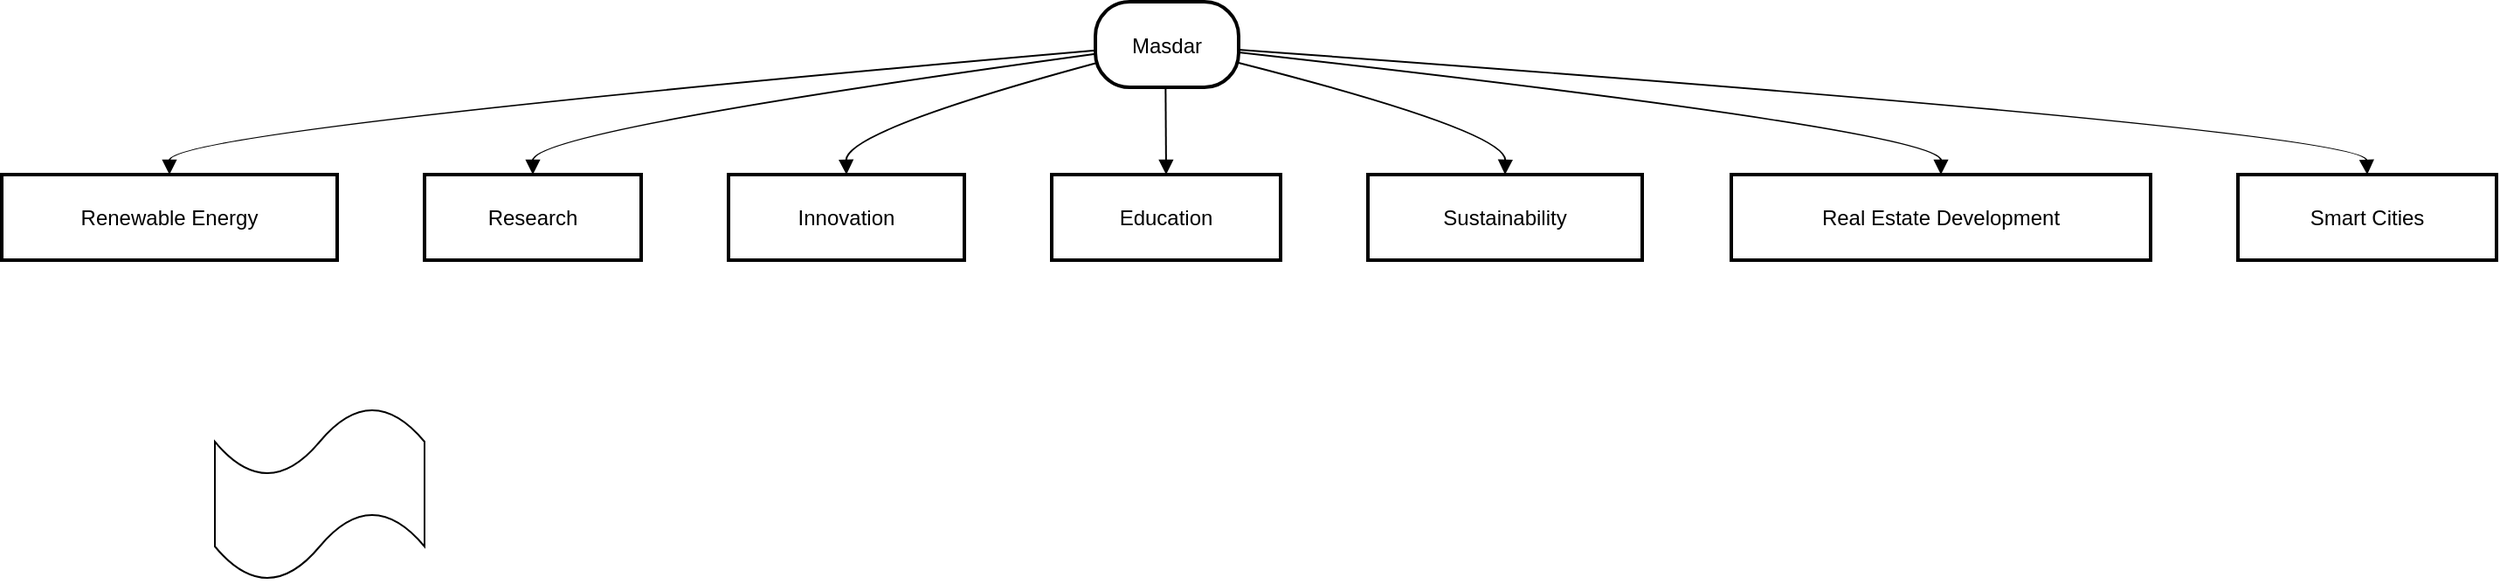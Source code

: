 <mxfile version="24.7.16">
  <diagram name="Page-1" id="fj0RJ1Q0ETz1wXJPgJbp">
    <mxGraphModel dx="880" dy="460" grid="1" gridSize="10" guides="1" tooltips="1" connect="1" arrows="1" fold="1" page="1" pageScale="1" pageWidth="850" pageHeight="1100" math="0" shadow="0">
      <root>
        <mxCell id="0" />
        <mxCell id="1" parent="0" />
        <mxCell id="2" value="Masdar" style="rounded=1;arcSize=40;strokeWidth=2" parent="1" vertex="1">
          <mxGeometry x="634" y="8" width="82" height="49" as="geometry" />
        </mxCell>
        <mxCell id="3" value="Renewable Energy" style="whiteSpace=wrap;strokeWidth=2;" parent="1" vertex="1">
          <mxGeometry x="8" y="107" width="192" height="49" as="geometry" />
        </mxCell>
        <mxCell id="4" value="Research" style="whiteSpace=wrap;strokeWidth=2;" parent="1" vertex="1">
          <mxGeometry x="250" y="107" width="124" height="49" as="geometry" />
        </mxCell>
        <mxCell id="5" value="Innovation" style="whiteSpace=wrap;strokeWidth=2;" parent="1" vertex="1">
          <mxGeometry x="424" y="107" width="135" height="49" as="geometry" />
        </mxCell>
        <mxCell id="6" value="Education" style="whiteSpace=wrap;strokeWidth=2;" parent="1" vertex="1">
          <mxGeometry x="609" y="107" width="131" height="49" as="geometry" />
        </mxCell>
        <mxCell id="7" value="Sustainability" style="whiteSpace=wrap;strokeWidth=2;" parent="1" vertex="1">
          <mxGeometry x="790" y="107" width="157" height="49" as="geometry" />
        </mxCell>
        <mxCell id="8" value="Real Estate Development" style="whiteSpace=wrap;strokeWidth=2;" parent="1" vertex="1">
          <mxGeometry x="998" y="107" width="240" height="49" as="geometry" />
        </mxCell>
        <mxCell id="9" value="Smart Cities" style="whiteSpace=wrap;strokeWidth=2;" parent="1" vertex="1">
          <mxGeometry x="1288" y="107" width="148" height="49" as="geometry" />
        </mxCell>
        <mxCell id="10" value="" style="curved=1;startArrow=none;endArrow=block;exitX=0;exitY=0.57;entryX=0.5;entryY=0;" parent="1" source="2" target="3" edge="1">
          <mxGeometry relative="1" as="geometry">
            <Array as="points">
              <mxPoint x="104" y="82" />
            </Array>
          </mxGeometry>
        </mxCell>
        <mxCell id="11" value="" style="curved=1;startArrow=none;endArrow=block;exitX=0;exitY=0.61;entryX=0.5;entryY=0;" parent="1" source="2" target="4" edge="1">
          <mxGeometry relative="1" as="geometry">
            <Array as="points">
              <mxPoint x="312" y="82" />
            </Array>
          </mxGeometry>
        </mxCell>
        <mxCell id="12" value="" style="curved=1;startArrow=none;endArrow=block;exitX=0;exitY=0.72;entryX=0.5;entryY=0;" parent="1" source="2" target="5" edge="1">
          <mxGeometry relative="1" as="geometry">
            <Array as="points">
              <mxPoint x="491" y="82" />
            </Array>
          </mxGeometry>
        </mxCell>
        <mxCell id="13" value="" style="curved=1;startArrow=none;endArrow=block;exitX=0.49;exitY=1;entryX=0.5;entryY=0;" parent="1" source="2" target="6" edge="1">
          <mxGeometry relative="1" as="geometry">
            <Array as="points" />
          </mxGeometry>
        </mxCell>
        <mxCell id="14" value="" style="curved=1;startArrow=none;endArrow=block;exitX=0.99;exitY=0.71;entryX=0.5;entryY=0;" parent="1" source="2" target="7" edge="1">
          <mxGeometry relative="1" as="geometry">
            <Array as="points">
              <mxPoint x="869" y="82" />
            </Array>
          </mxGeometry>
        </mxCell>
        <mxCell id="15" value="" style="curved=1;startArrow=none;endArrow=block;exitX=0.99;exitY=0.59;entryX=0.5;entryY=0;" parent="1" source="2" target="8" edge="1">
          <mxGeometry relative="1" as="geometry">
            <Array as="points">
              <mxPoint x="1118" y="82" />
            </Array>
          </mxGeometry>
        </mxCell>
        <mxCell id="16" value="" style="curved=1;startArrow=none;endArrow=block;exitX=0.99;exitY=0.56;entryX=0.5;entryY=0;" parent="1" source="2" target="9" edge="1">
          <mxGeometry relative="1" as="geometry">
            <Array as="points">
              <mxPoint x="1361" y="82" />
            </Array>
          </mxGeometry>
        </mxCell>
        <mxCell id="sTKSQeEq1DddWxotcvvh-16" value="" style="shape=tape;whiteSpace=wrap;html=1;" vertex="1" parent="1">
          <mxGeometry x="130" y="240" width="120" height="100" as="geometry" />
        </mxCell>
      </root>
    </mxGraphModel>
  </diagram>
</mxfile>

